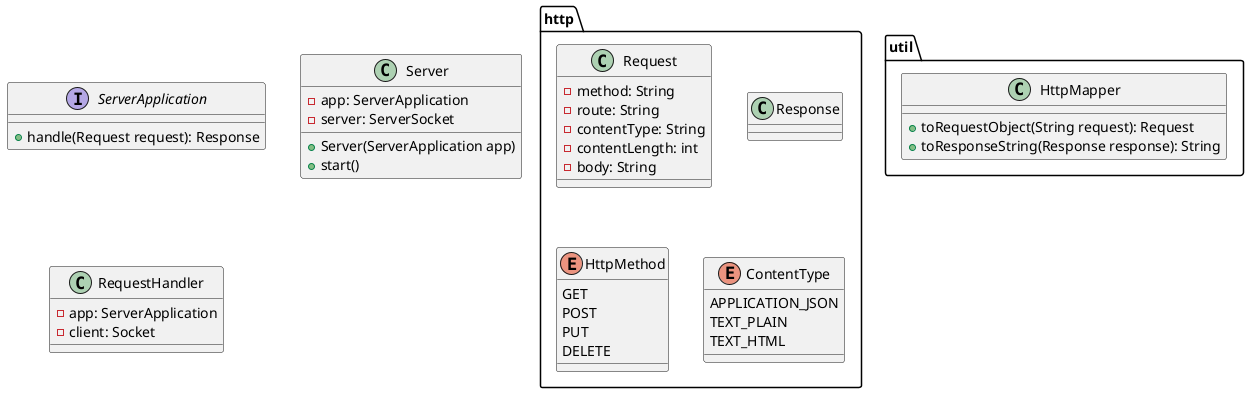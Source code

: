 @startuml

package http {

    class Request {
        - method: String
        - route: String
        - contentType: String
        - contentLength: int
        - body: String
    }

    class Response {

    }

    enum HttpMethod {
        GET
        POST
        PUT
        DELETE
    }

    enum ContentType {
        APPLICATION_JSON
        TEXT_PLAIN
        TEXT_HTML
    }

}

package util {

    class HttpMapper {
        + toRequestObject(String request): Request
        + toResponseString(Response response): String
    }

}

interface ServerApplication {
    + handle(Request request): Response
}

class Server {
    - app: ServerApplication
    - server: ServerSocket

    + Server(ServerApplication app)
    + start()
}

class RequestHandler {
    - app: ServerApplication
    - client: Socket
}

@enduml